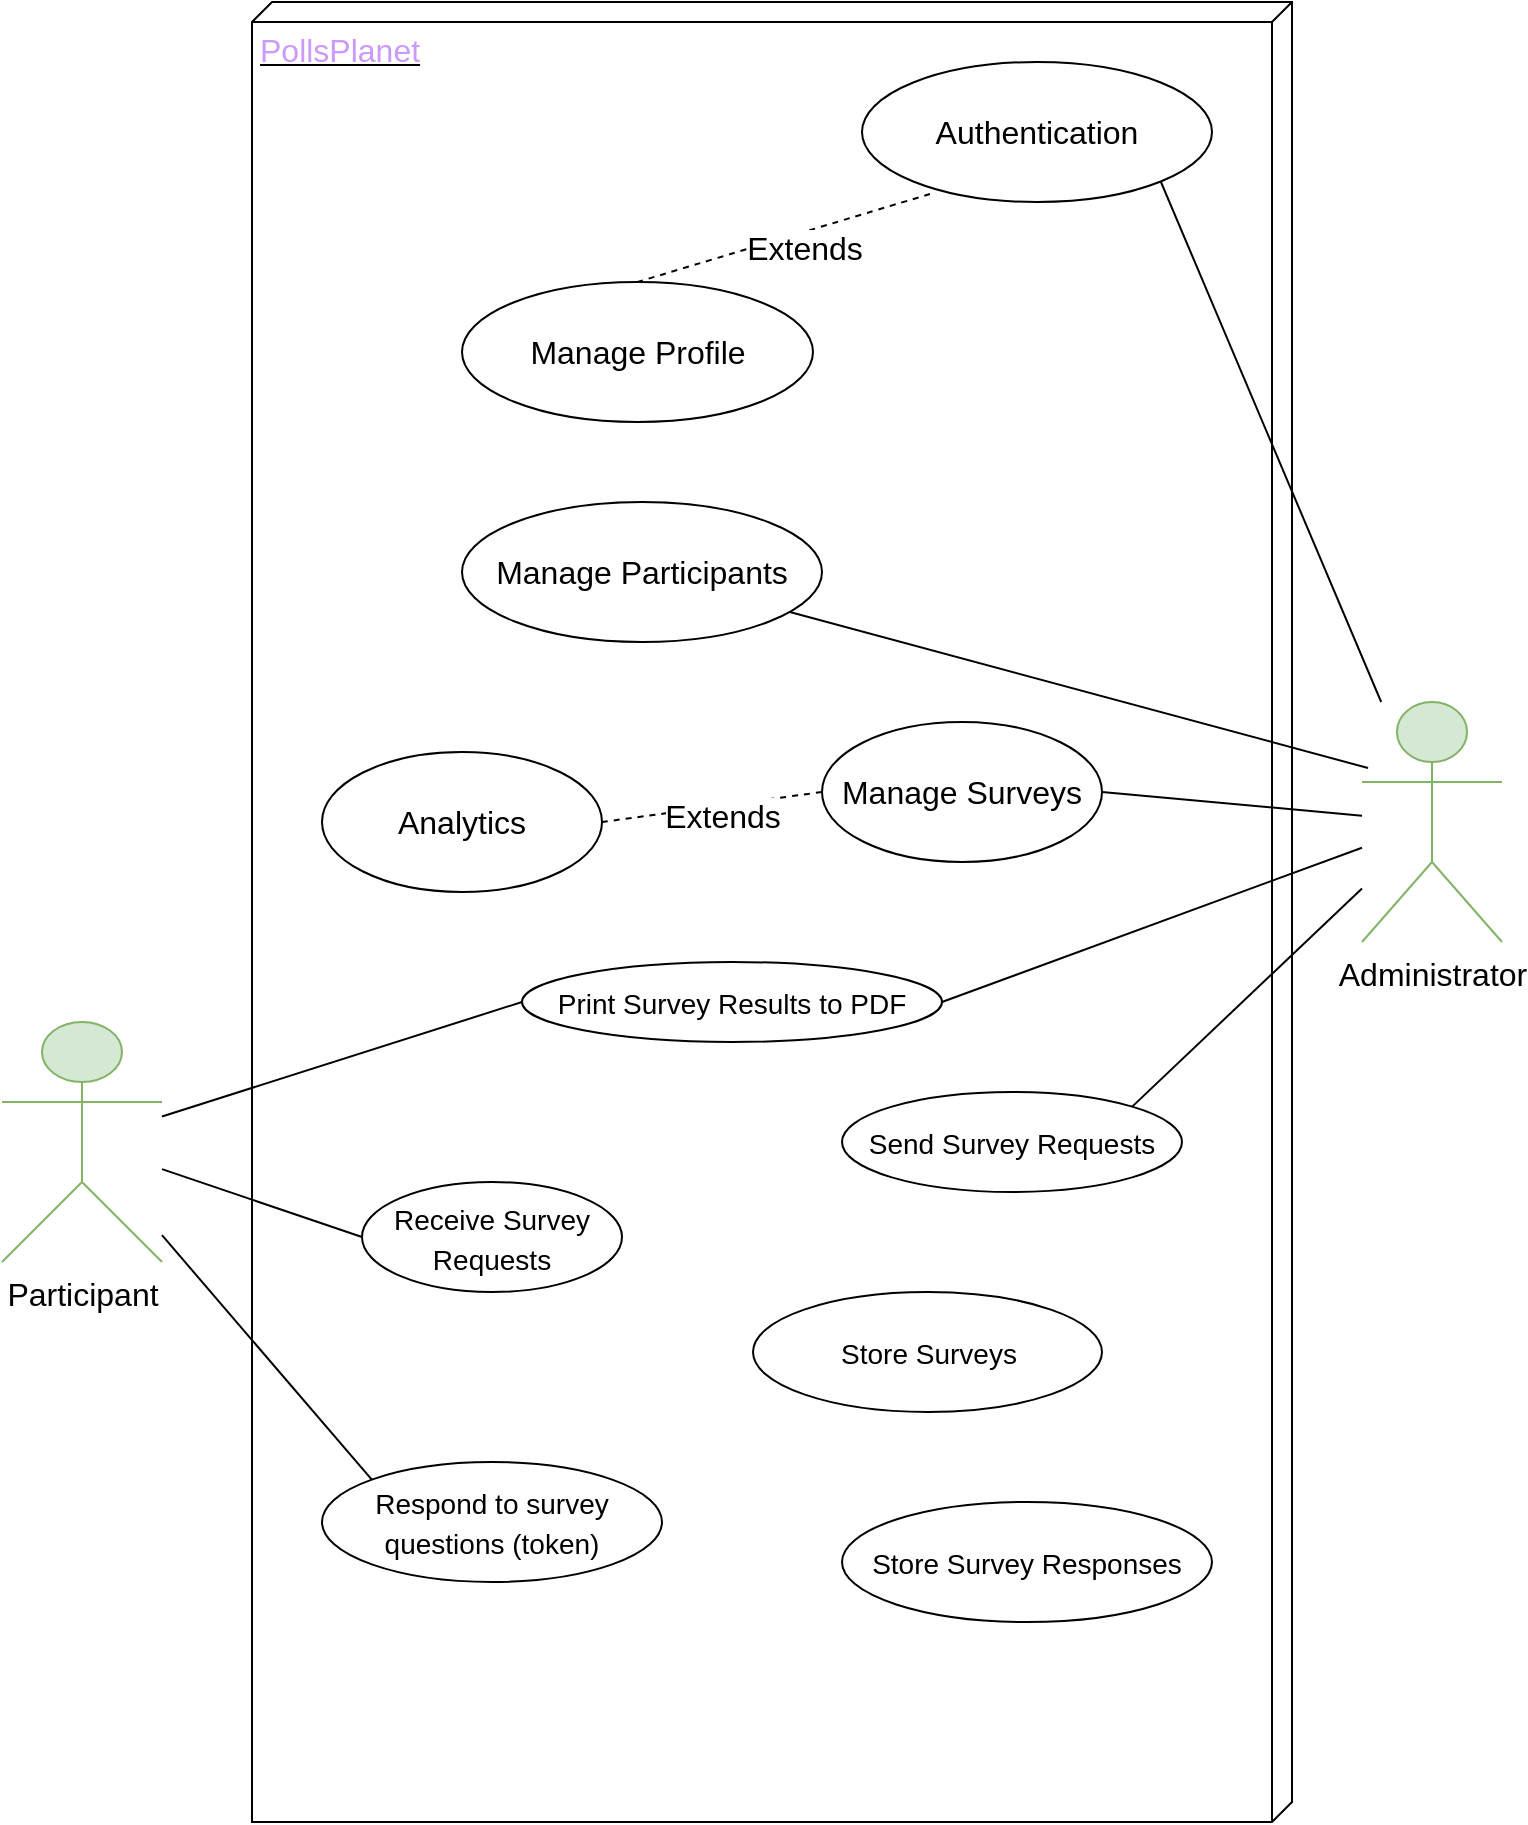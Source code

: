 <mxfile version="21.6.1" type="device">
  <diagram id="C5RBs43oDa-KdzZeNtuy" name="Page-1">
    <mxGraphModel dx="917" dy="1154" grid="1" gridSize="10" guides="1" tooltips="1" connect="1" arrows="1" fold="1" page="1" pageScale="1" pageWidth="850" pageHeight="1100" math="0" shadow="0">
      <root>
        <mxCell id="WIyWlLk6GJQsqaUBKTNV-0" />
        <mxCell id="WIyWlLk6GJQsqaUBKTNV-1" parent="WIyWlLk6GJQsqaUBKTNV-0" />
        <mxCell id="RToXRyxuoDhM706Sh0Kj-0" value="Participant" style="shape=umlActor;verticalLabelPosition=bottom;verticalAlign=top;html=1;fontSize=16;fillColor=#d5e8d4;strokeColor=#82b366;" parent="WIyWlLk6GJQsqaUBKTNV-1" vertex="1">
          <mxGeometry x="40" y="600" width="80" height="120" as="geometry" />
        </mxCell>
        <mxCell id="RToXRyxuoDhM706Sh0Kj-1" value="Administrator" style="shape=umlActor;verticalLabelPosition=bottom;verticalAlign=top;html=1;fontSize=16;fillColor=#d5e8d4;strokeColor=#82b366;" parent="WIyWlLk6GJQsqaUBKTNV-1" vertex="1">
          <mxGeometry x="720" y="440" width="70" height="120" as="geometry" />
        </mxCell>
        <mxCell id="7J4Ujq_tocAjOT8pNdtP-2" value="&lt;font color=&quot;#cc99ff&quot;&gt;PollsPlanet&lt;/font&gt;" style="verticalAlign=top;align=left;spacingTop=8;spacingLeft=2;spacingRight=12;shape=cube;size=10;direction=south;fontStyle=4;html=1;whiteSpace=wrap;fontSize=16;" parent="WIyWlLk6GJQsqaUBKTNV-1" vertex="1">
          <mxGeometry x="165" y="90" width="520" height="910" as="geometry" />
        </mxCell>
        <mxCell id="RToXRyxuoDhM706Sh0Kj-6" value="&lt;font style=&quot;font-size: 14px;&quot;&gt;Receive Survey Requests&lt;/font&gt;" style="ellipse;whiteSpace=wrap;html=1;fontSize=16;" parent="WIyWlLk6GJQsqaUBKTNV-1" vertex="1">
          <mxGeometry x="220" y="680" width="130" height="55" as="geometry" />
        </mxCell>
        <mxCell id="RToXRyxuoDhM706Sh0Kj-34" value="&lt;font style=&quot;font-size: 14px;&quot;&gt;Send Survey Requests&lt;/font&gt;" style="ellipse;whiteSpace=wrap;html=1;fontSize=16;" parent="WIyWlLk6GJQsqaUBKTNV-1" vertex="1">
          <mxGeometry x="460" y="635" width="170" height="50" as="geometry" />
        </mxCell>
        <mxCell id="RToXRyxuoDhM706Sh0Kj-40" value="&lt;span style=&quot;font-size: 14px;&quot;&gt;Print Survey Results to PDF&lt;/span&gt;" style="ellipse;whiteSpace=wrap;html=1;fontSize=16;" parent="WIyWlLk6GJQsqaUBKTNV-1" vertex="1">
          <mxGeometry x="300" y="570" width="210" height="40" as="geometry" />
        </mxCell>
        <mxCell id="RToXRyxuoDhM706Sh0Kj-16" value="&lt;font style=&quot;font-size: 14px;&quot;&gt;Respond to survey questions (token)&lt;/font&gt;" style="ellipse;whiteSpace=wrap;html=1;fontSize=16;" parent="WIyWlLk6GJQsqaUBKTNV-1" vertex="1">
          <mxGeometry x="200" y="820" width="170" height="60" as="geometry" />
        </mxCell>
        <mxCell id="IHKsJoQ2EQejvMMQay3V-4" value="Analytics" style="ellipse;whiteSpace=wrap;html=1;fontSize=16;" vertex="1" parent="WIyWlLk6GJQsqaUBKTNV-1">
          <mxGeometry x="200" y="465" width="140" height="70" as="geometry" />
        </mxCell>
        <mxCell id="IHKsJoQ2EQejvMMQay3V-5" value="Manage Participants" style="ellipse;whiteSpace=wrap;html=1;fontSize=16;" vertex="1" parent="WIyWlLk6GJQsqaUBKTNV-1">
          <mxGeometry x="270" y="340" width="180" height="70" as="geometry" />
        </mxCell>
        <mxCell id="IHKsJoQ2EQejvMMQay3V-6" value="Manage Profile" style="ellipse;whiteSpace=wrap;html=1;fontSize=16;" vertex="1" parent="WIyWlLk6GJQsqaUBKTNV-1">
          <mxGeometry x="270" y="230" width="175.5" height="70" as="geometry" />
        </mxCell>
        <mxCell id="IHKsJoQ2EQejvMMQay3V-7" value="Authentication" style="ellipse;whiteSpace=wrap;html=1;fontSize=16;" vertex="1" parent="WIyWlLk6GJQsqaUBKTNV-1">
          <mxGeometry x="470" y="120" width="175" height="70" as="geometry" />
        </mxCell>
        <mxCell id="IHKsJoQ2EQejvMMQay3V-13" value="" style="endArrow=none;dashed=1;html=1;rounded=0;fontSize=12;startSize=8;endSize=8;curved=1;entryX=0.5;entryY=0;entryDx=0;entryDy=0;exitX=0.194;exitY=0.943;exitDx=0;exitDy=0;exitPerimeter=0;" edge="1" parent="WIyWlLk6GJQsqaUBKTNV-1" source="IHKsJoQ2EQejvMMQay3V-7" target="IHKsJoQ2EQejvMMQay3V-6">
          <mxGeometry width="50" height="50" relative="1" as="geometry">
            <mxPoint x="420" y="260" as="sourcePoint" />
            <mxPoint x="425" y="290" as="targetPoint" />
            <Array as="points" />
          </mxGeometry>
        </mxCell>
        <mxCell id="IHKsJoQ2EQejvMMQay3V-14" value="Extends" style="edgeLabel;html=1;align=center;verticalAlign=middle;resizable=0;points=[];fontSize=16;" vertex="1" connectable="0" parent="IHKsJoQ2EQejvMMQay3V-13">
          <mxGeometry x="-0.04" y="1" relative="1" as="geometry">
            <mxPoint x="7" y="5" as="offset" />
          </mxGeometry>
        </mxCell>
        <mxCell id="IHKsJoQ2EQejvMMQay3V-15" value="" style="endArrow=none;html=1;rounded=0;fontSize=12;startSize=8;endSize=8;curved=1;entryX=0.043;entryY=0.275;entryDx=0;entryDy=0;entryPerimeter=0;" edge="1" parent="WIyWlLk6GJQsqaUBKTNV-1" source="IHKsJoQ2EQejvMMQay3V-5" target="RToXRyxuoDhM706Sh0Kj-1">
          <mxGeometry width="50" height="50" relative="1" as="geometry">
            <mxPoint x="530" y="430" as="sourcePoint" />
            <mxPoint x="580" y="380" as="targetPoint" />
          </mxGeometry>
        </mxCell>
        <mxCell id="IHKsJoQ2EQejvMMQay3V-16" value="" style="endArrow=none;dashed=1;html=1;rounded=0;fontSize=12;startSize=8;endSize=8;curved=1;entryX=0;entryY=0.5;entryDx=0;entryDy=0;exitX=1;exitY=0.5;exitDx=0;exitDy=0;" edge="1" parent="WIyWlLk6GJQsqaUBKTNV-1" source="IHKsJoQ2EQejvMMQay3V-4" target="IHKsJoQ2EQejvMMQay3V-18">
          <mxGeometry width="50" height="50" relative="1" as="geometry">
            <mxPoint x="320" y="490" as="sourcePoint" />
            <mxPoint x="473" y="564" as="targetPoint" />
            <Array as="points" />
          </mxGeometry>
        </mxCell>
        <mxCell id="IHKsJoQ2EQejvMMQay3V-17" value="Extends" style="edgeLabel;html=1;align=center;verticalAlign=middle;resizable=0;points=[];fontSize=16;" vertex="1" connectable="0" parent="IHKsJoQ2EQejvMMQay3V-16">
          <mxGeometry x="-0.04" y="1" relative="1" as="geometry">
            <mxPoint x="7" y="5" as="offset" />
          </mxGeometry>
        </mxCell>
        <mxCell id="IHKsJoQ2EQejvMMQay3V-18" value="Manage Surveys" style="ellipse;whiteSpace=wrap;html=1;fontSize=16;" vertex="1" parent="WIyWlLk6GJQsqaUBKTNV-1">
          <mxGeometry x="450" y="450" width="140" height="70" as="geometry" />
        </mxCell>
        <mxCell id="IHKsJoQ2EQejvMMQay3V-19" value="" style="endArrow=none;html=1;rounded=0;fontSize=12;startSize=8;endSize=8;curved=1;exitX=1;exitY=1;exitDx=0;exitDy=0;" edge="1" parent="WIyWlLk6GJQsqaUBKTNV-1" source="IHKsJoQ2EQejvMMQay3V-7" target="RToXRyxuoDhM706Sh0Kj-1">
          <mxGeometry width="50" height="50" relative="1" as="geometry">
            <mxPoint x="550" y="190" as="sourcePoint" />
            <mxPoint x="848" y="268" as="targetPoint" />
          </mxGeometry>
        </mxCell>
        <mxCell id="IHKsJoQ2EQejvMMQay3V-21" value="" style="endArrow=none;html=1;rounded=0;fontSize=12;startSize=8;endSize=8;curved=1;entryX=0;entryY=0;entryDx=0;entryDy=0;" edge="1" parent="WIyWlLk6GJQsqaUBKTNV-1" source="RToXRyxuoDhM706Sh0Kj-0" target="RToXRyxuoDhM706Sh0Kj-16">
          <mxGeometry width="50" height="50" relative="1" as="geometry">
            <mxPoint x="147.5" y="740" as="sourcePoint" />
            <mxPoint x="445.5" y="818" as="targetPoint" />
            <Array as="points" />
          </mxGeometry>
        </mxCell>
        <mxCell id="IHKsJoQ2EQejvMMQay3V-22" value="" style="endArrow=none;html=1;rounded=0;fontSize=12;startSize=8;endSize=8;curved=1;entryX=0;entryY=0.5;entryDx=0;entryDy=0;" edge="1" parent="WIyWlLk6GJQsqaUBKTNV-1" source="RToXRyxuoDhM706Sh0Kj-0" target="RToXRyxuoDhM706Sh0Kj-6">
          <mxGeometry width="50" height="50" relative="1" as="geometry">
            <mxPoint x="72" y="550" as="sourcePoint" />
            <mxPoint x="370" y="628" as="targetPoint" />
          </mxGeometry>
        </mxCell>
        <mxCell id="IHKsJoQ2EQejvMMQay3V-23" value="" style="endArrow=none;html=1;rounded=0;fontSize=12;startSize=8;endSize=8;curved=1;exitX=1;exitY=0.5;exitDx=0;exitDy=0;" edge="1" parent="WIyWlLk6GJQsqaUBKTNV-1" source="IHKsJoQ2EQejvMMQay3V-18" target="RToXRyxuoDhM706Sh0Kj-1">
          <mxGeometry width="50" height="50" relative="1" as="geometry">
            <mxPoint x="465" y="482" as="sourcePoint" />
            <mxPoint x="763" y="560" as="targetPoint" />
          </mxGeometry>
        </mxCell>
        <mxCell id="IHKsJoQ2EQejvMMQay3V-24" value="" style="endArrow=none;html=1;rounded=0;fontSize=12;startSize=8;endSize=8;curved=1;exitX=1;exitY=0.5;exitDx=0;exitDy=0;" edge="1" parent="WIyWlLk6GJQsqaUBKTNV-1" source="RToXRyxuoDhM706Sh0Kj-40" target="RToXRyxuoDhM706Sh0Kj-1">
          <mxGeometry width="50" height="50" relative="1" as="geometry">
            <mxPoint x="445" y="550" as="sourcePoint" />
            <mxPoint x="743" y="628" as="targetPoint" />
          </mxGeometry>
        </mxCell>
        <mxCell id="IHKsJoQ2EQejvMMQay3V-25" value="&lt;font style=&quot;font-size: 14px;&quot;&gt;Store Surveys&lt;/font&gt;" style="ellipse;whiteSpace=wrap;html=1;fontSize=16;" vertex="1" parent="WIyWlLk6GJQsqaUBKTNV-1">
          <mxGeometry x="415.5" y="735" width="174.5" height="60" as="geometry" />
        </mxCell>
        <mxCell id="IHKsJoQ2EQejvMMQay3V-26" value="&lt;font style=&quot;font-size: 14px;&quot;&gt;Store Survey Responses&lt;/font&gt;" style="ellipse;whiteSpace=wrap;html=1;fontSize=16;" vertex="1" parent="WIyWlLk6GJQsqaUBKTNV-1">
          <mxGeometry x="460" y="840" width="185" height="60" as="geometry" />
        </mxCell>
        <mxCell id="IHKsJoQ2EQejvMMQay3V-27" value="" style="endArrow=none;html=1;rounded=0;fontSize=12;startSize=8;endSize=8;curved=1;exitX=1;exitY=0;exitDx=0;exitDy=0;" edge="1" parent="WIyWlLk6GJQsqaUBKTNV-1" source="RToXRyxuoDhM706Sh0Kj-34" target="RToXRyxuoDhM706Sh0Kj-1">
          <mxGeometry width="50" height="50" relative="1" as="geometry">
            <mxPoint x="530" y="613" as="sourcePoint" />
            <mxPoint x="750" y="535" as="targetPoint" />
          </mxGeometry>
        </mxCell>
        <mxCell id="IHKsJoQ2EQejvMMQay3V-29" value="" style="endArrow=none;html=1;rounded=0;fontSize=12;startSize=8;endSize=8;curved=1;entryX=0;entryY=0.5;entryDx=0;entryDy=0;" edge="1" parent="WIyWlLk6GJQsqaUBKTNV-1" source="RToXRyxuoDhM706Sh0Kj-0" target="RToXRyxuoDhM706Sh0Kj-40">
          <mxGeometry width="50" height="50" relative="1" as="geometry">
            <mxPoint x="170" y="560" as="sourcePoint" />
            <mxPoint x="270" y="628" as="targetPoint" />
          </mxGeometry>
        </mxCell>
      </root>
    </mxGraphModel>
  </diagram>
</mxfile>
